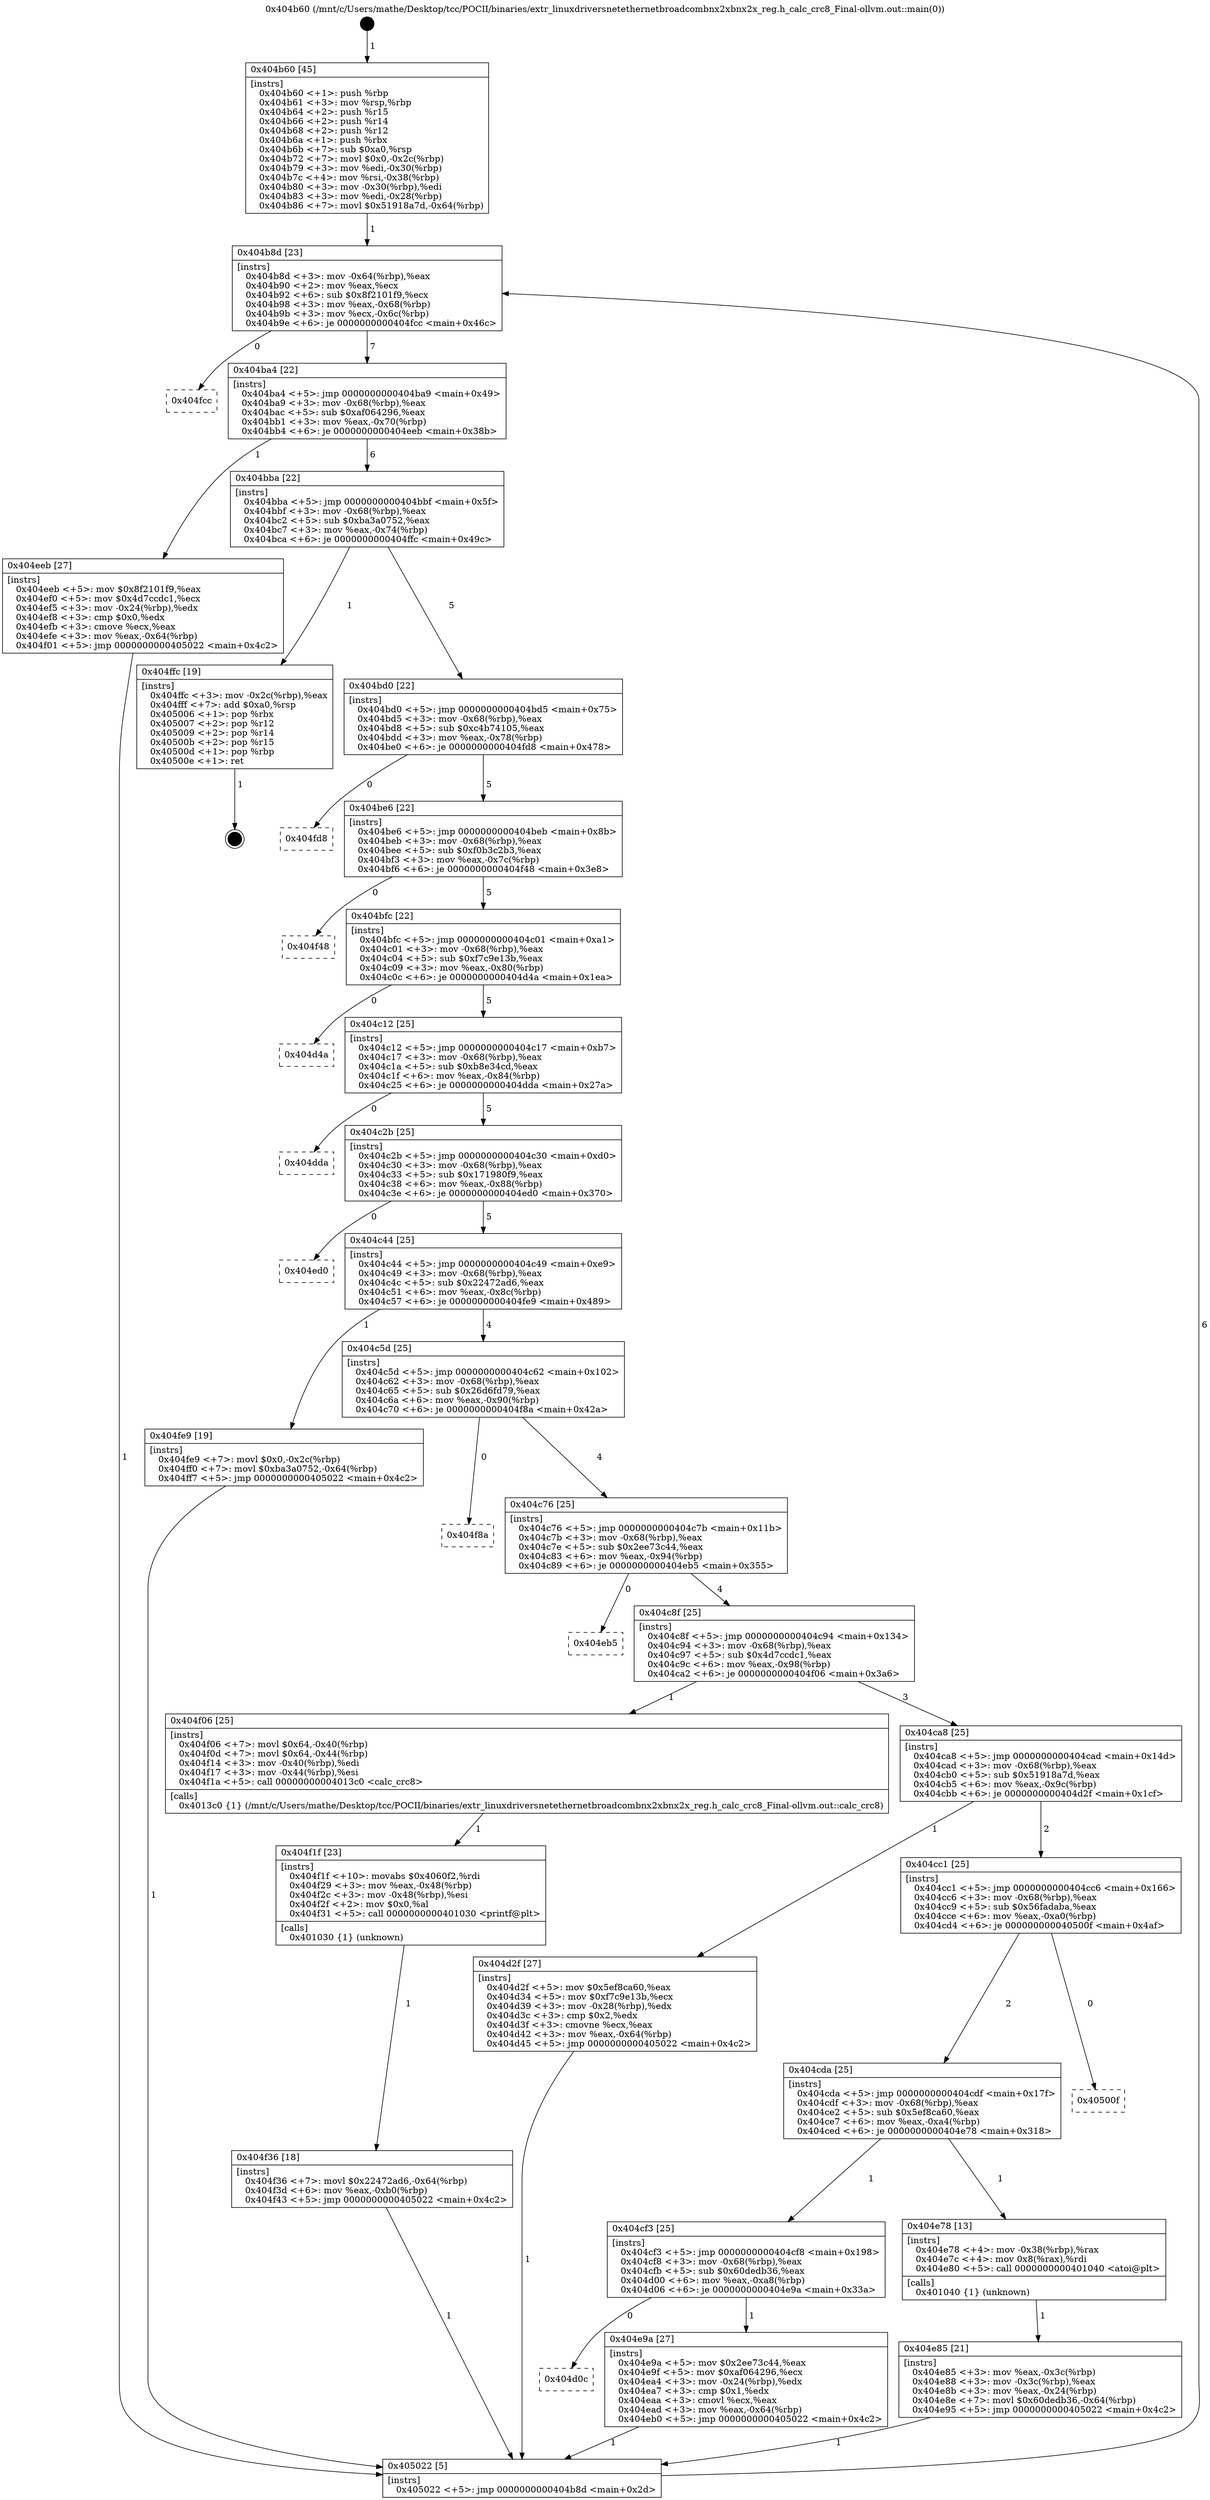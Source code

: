 digraph "0x404b60" {
  label = "0x404b60 (/mnt/c/Users/mathe/Desktop/tcc/POCII/binaries/extr_linuxdriversnetethernetbroadcombnx2xbnx2x_reg.h_calc_crc8_Final-ollvm.out::main(0))"
  labelloc = "t"
  node[shape=record]

  Entry [label="",width=0.3,height=0.3,shape=circle,fillcolor=black,style=filled]
  "0x404b8d" [label="{
     0x404b8d [23]\l
     | [instrs]\l
     &nbsp;&nbsp;0x404b8d \<+3\>: mov -0x64(%rbp),%eax\l
     &nbsp;&nbsp;0x404b90 \<+2\>: mov %eax,%ecx\l
     &nbsp;&nbsp;0x404b92 \<+6\>: sub $0x8f2101f9,%ecx\l
     &nbsp;&nbsp;0x404b98 \<+3\>: mov %eax,-0x68(%rbp)\l
     &nbsp;&nbsp;0x404b9b \<+3\>: mov %ecx,-0x6c(%rbp)\l
     &nbsp;&nbsp;0x404b9e \<+6\>: je 0000000000404fcc \<main+0x46c\>\l
  }"]
  "0x404fcc" [label="{
     0x404fcc\l
  }", style=dashed]
  "0x404ba4" [label="{
     0x404ba4 [22]\l
     | [instrs]\l
     &nbsp;&nbsp;0x404ba4 \<+5\>: jmp 0000000000404ba9 \<main+0x49\>\l
     &nbsp;&nbsp;0x404ba9 \<+3\>: mov -0x68(%rbp),%eax\l
     &nbsp;&nbsp;0x404bac \<+5\>: sub $0xaf064296,%eax\l
     &nbsp;&nbsp;0x404bb1 \<+3\>: mov %eax,-0x70(%rbp)\l
     &nbsp;&nbsp;0x404bb4 \<+6\>: je 0000000000404eeb \<main+0x38b\>\l
  }"]
  Exit [label="",width=0.3,height=0.3,shape=circle,fillcolor=black,style=filled,peripheries=2]
  "0x404eeb" [label="{
     0x404eeb [27]\l
     | [instrs]\l
     &nbsp;&nbsp;0x404eeb \<+5\>: mov $0x8f2101f9,%eax\l
     &nbsp;&nbsp;0x404ef0 \<+5\>: mov $0x4d7ccdc1,%ecx\l
     &nbsp;&nbsp;0x404ef5 \<+3\>: mov -0x24(%rbp),%edx\l
     &nbsp;&nbsp;0x404ef8 \<+3\>: cmp $0x0,%edx\l
     &nbsp;&nbsp;0x404efb \<+3\>: cmove %ecx,%eax\l
     &nbsp;&nbsp;0x404efe \<+3\>: mov %eax,-0x64(%rbp)\l
     &nbsp;&nbsp;0x404f01 \<+5\>: jmp 0000000000405022 \<main+0x4c2\>\l
  }"]
  "0x404bba" [label="{
     0x404bba [22]\l
     | [instrs]\l
     &nbsp;&nbsp;0x404bba \<+5\>: jmp 0000000000404bbf \<main+0x5f\>\l
     &nbsp;&nbsp;0x404bbf \<+3\>: mov -0x68(%rbp),%eax\l
     &nbsp;&nbsp;0x404bc2 \<+5\>: sub $0xba3a0752,%eax\l
     &nbsp;&nbsp;0x404bc7 \<+3\>: mov %eax,-0x74(%rbp)\l
     &nbsp;&nbsp;0x404bca \<+6\>: je 0000000000404ffc \<main+0x49c\>\l
  }"]
  "0x404f36" [label="{
     0x404f36 [18]\l
     | [instrs]\l
     &nbsp;&nbsp;0x404f36 \<+7\>: movl $0x22472ad6,-0x64(%rbp)\l
     &nbsp;&nbsp;0x404f3d \<+6\>: mov %eax,-0xb0(%rbp)\l
     &nbsp;&nbsp;0x404f43 \<+5\>: jmp 0000000000405022 \<main+0x4c2\>\l
  }"]
  "0x404ffc" [label="{
     0x404ffc [19]\l
     | [instrs]\l
     &nbsp;&nbsp;0x404ffc \<+3\>: mov -0x2c(%rbp),%eax\l
     &nbsp;&nbsp;0x404fff \<+7\>: add $0xa0,%rsp\l
     &nbsp;&nbsp;0x405006 \<+1\>: pop %rbx\l
     &nbsp;&nbsp;0x405007 \<+2\>: pop %r12\l
     &nbsp;&nbsp;0x405009 \<+2\>: pop %r14\l
     &nbsp;&nbsp;0x40500b \<+2\>: pop %r15\l
     &nbsp;&nbsp;0x40500d \<+1\>: pop %rbp\l
     &nbsp;&nbsp;0x40500e \<+1\>: ret\l
  }"]
  "0x404bd0" [label="{
     0x404bd0 [22]\l
     | [instrs]\l
     &nbsp;&nbsp;0x404bd0 \<+5\>: jmp 0000000000404bd5 \<main+0x75\>\l
     &nbsp;&nbsp;0x404bd5 \<+3\>: mov -0x68(%rbp),%eax\l
     &nbsp;&nbsp;0x404bd8 \<+5\>: sub $0xc4b74105,%eax\l
     &nbsp;&nbsp;0x404bdd \<+3\>: mov %eax,-0x78(%rbp)\l
     &nbsp;&nbsp;0x404be0 \<+6\>: je 0000000000404fd8 \<main+0x478\>\l
  }"]
  "0x404f1f" [label="{
     0x404f1f [23]\l
     | [instrs]\l
     &nbsp;&nbsp;0x404f1f \<+10\>: movabs $0x4060f2,%rdi\l
     &nbsp;&nbsp;0x404f29 \<+3\>: mov %eax,-0x48(%rbp)\l
     &nbsp;&nbsp;0x404f2c \<+3\>: mov -0x48(%rbp),%esi\l
     &nbsp;&nbsp;0x404f2f \<+2\>: mov $0x0,%al\l
     &nbsp;&nbsp;0x404f31 \<+5\>: call 0000000000401030 \<printf@plt\>\l
     | [calls]\l
     &nbsp;&nbsp;0x401030 \{1\} (unknown)\l
  }"]
  "0x404fd8" [label="{
     0x404fd8\l
  }", style=dashed]
  "0x404be6" [label="{
     0x404be6 [22]\l
     | [instrs]\l
     &nbsp;&nbsp;0x404be6 \<+5\>: jmp 0000000000404beb \<main+0x8b\>\l
     &nbsp;&nbsp;0x404beb \<+3\>: mov -0x68(%rbp),%eax\l
     &nbsp;&nbsp;0x404bee \<+5\>: sub $0xf0b3c2b3,%eax\l
     &nbsp;&nbsp;0x404bf3 \<+3\>: mov %eax,-0x7c(%rbp)\l
     &nbsp;&nbsp;0x404bf6 \<+6\>: je 0000000000404f48 \<main+0x3e8\>\l
  }"]
  "0x404d0c" [label="{
     0x404d0c\l
  }", style=dashed]
  "0x404f48" [label="{
     0x404f48\l
  }", style=dashed]
  "0x404bfc" [label="{
     0x404bfc [22]\l
     | [instrs]\l
     &nbsp;&nbsp;0x404bfc \<+5\>: jmp 0000000000404c01 \<main+0xa1\>\l
     &nbsp;&nbsp;0x404c01 \<+3\>: mov -0x68(%rbp),%eax\l
     &nbsp;&nbsp;0x404c04 \<+5\>: sub $0xf7c9e13b,%eax\l
     &nbsp;&nbsp;0x404c09 \<+3\>: mov %eax,-0x80(%rbp)\l
     &nbsp;&nbsp;0x404c0c \<+6\>: je 0000000000404d4a \<main+0x1ea\>\l
  }"]
  "0x404e9a" [label="{
     0x404e9a [27]\l
     | [instrs]\l
     &nbsp;&nbsp;0x404e9a \<+5\>: mov $0x2ee73c44,%eax\l
     &nbsp;&nbsp;0x404e9f \<+5\>: mov $0xaf064296,%ecx\l
     &nbsp;&nbsp;0x404ea4 \<+3\>: mov -0x24(%rbp),%edx\l
     &nbsp;&nbsp;0x404ea7 \<+3\>: cmp $0x1,%edx\l
     &nbsp;&nbsp;0x404eaa \<+3\>: cmovl %ecx,%eax\l
     &nbsp;&nbsp;0x404ead \<+3\>: mov %eax,-0x64(%rbp)\l
     &nbsp;&nbsp;0x404eb0 \<+5\>: jmp 0000000000405022 \<main+0x4c2\>\l
  }"]
  "0x404d4a" [label="{
     0x404d4a\l
  }", style=dashed]
  "0x404c12" [label="{
     0x404c12 [25]\l
     | [instrs]\l
     &nbsp;&nbsp;0x404c12 \<+5\>: jmp 0000000000404c17 \<main+0xb7\>\l
     &nbsp;&nbsp;0x404c17 \<+3\>: mov -0x68(%rbp),%eax\l
     &nbsp;&nbsp;0x404c1a \<+5\>: sub $0xb8e34cd,%eax\l
     &nbsp;&nbsp;0x404c1f \<+6\>: mov %eax,-0x84(%rbp)\l
     &nbsp;&nbsp;0x404c25 \<+6\>: je 0000000000404dda \<main+0x27a\>\l
  }"]
  "0x404e85" [label="{
     0x404e85 [21]\l
     | [instrs]\l
     &nbsp;&nbsp;0x404e85 \<+3\>: mov %eax,-0x3c(%rbp)\l
     &nbsp;&nbsp;0x404e88 \<+3\>: mov -0x3c(%rbp),%eax\l
     &nbsp;&nbsp;0x404e8b \<+3\>: mov %eax,-0x24(%rbp)\l
     &nbsp;&nbsp;0x404e8e \<+7\>: movl $0x60dedb36,-0x64(%rbp)\l
     &nbsp;&nbsp;0x404e95 \<+5\>: jmp 0000000000405022 \<main+0x4c2\>\l
  }"]
  "0x404dda" [label="{
     0x404dda\l
  }", style=dashed]
  "0x404c2b" [label="{
     0x404c2b [25]\l
     | [instrs]\l
     &nbsp;&nbsp;0x404c2b \<+5\>: jmp 0000000000404c30 \<main+0xd0\>\l
     &nbsp;&nbsp;0x404c30 \<+3\>: mov -0x68(%rbp),%eax\l
     &nbsp;&nbsp;0x404c33 \<+5\>: sub $0x171980f9,%eax\l
     &nbsp;&nbsp;0x404c38 \<+6\>: mov %eax,-0x88(%rbp)\l
     &nbsp;&nbsp;0x404c3e \<+6\>: je 0000000000404ed0 \<main+0x370\>\l
  }"]
  "0x404cf3" [label="{
     0x404cf3 [25]\l
     | [instrs]\l
     &nbsp;&nbsp;0x404cf3 \<+5\>: jmp 0000000000404cf8 \<main+0x198\>\l
     &nbsp;&nbsp;0x404cf8 \<+3\>: mov -0x68(%rbp),%eax\l
     &nbsp;&nbsp;0x404cfb \<+5\>: sub $0x60dedb36,%eax\l
     &nbsp;&nbsp;0x404d00 \<+6\>: mov %eax,-0xa8(%rbp)\l
     &nbsp;&nbsp;0x404d06 \<+6\>: je 0000000000404e9a \<main+0x33a\>\l
  }"]
  "0x404ed0" [label="{
     0x404ed0\l
  }", style=dashed]
  "0x404c44" [label="{
     0x404c44 [25]\l
     | [instrs]\l
     &nbsp;&nbsp;0x404c44 \<+5\>: jmp 0000000000404c49 \<main+0xe9\>\l
     &nbsp;&nbsp;0x404c49 \<+3\>: mov -0x68(%rbp),%eax\l
     &nbsp;&nbsp;0x404c4c \<+5\>: sub $0x22472ad6,%eax\l
     &nbsp;&nbsp;0x404c51 \<+6\>: mov %eax,-0x8c(%rbp)\l
     &nbsp;&nbsp;0x404c57 \<+6\>: je 0000000000404fe9 \<main+0x489\>\l
  }"]
  "0x404e78" [label="{
     0x404e78 [13]\l
     | [instrs]\l
     &nbsp;&nbsp;0x404e78 \<+4\>: mov -0x38(%rbp),%rax\l
     &nbsp;&nbsp;0x404e7c \<+4\>: mov 0x8(%rax),%rdi\l
     &nbsp;&nbsp;0x404e80 \<+5\>: call 0000000000401040 \<atoi@plt\>\l
     | [calls]\l
     &nbsp;&nbsp;0x401040 \{1\} (unknown)\l
  }"]
  "0x404fe9" [label="{
     0x404fe9 [19]\l
     | [instrs]\l
     &nbsp;&nbsp;0x404fe9 \<+7\>: movl $0x0,-0x2c(%rbp)\l
     &nbsp;&nbsp;0x404ff0 \<+7\>: movl $0xba3a0752,-0x64(%rbp)\l
     &nbsp;&nbsp;0x404ff7 \<+5\>: jmp 0000000000405022 \<main+0x4c2\>\l
  }"]
  "0x404c5d" [label="{
     0x404c5d [25]\l
     | [instrs]\l
     &nbsp;&nbsp;0x404c5d \<+5\>: jmp 0000000000404c62 \<main+0x102\>\l
     &nbsp;&nbsp;0x404c62 \<+3\>: mov -0x68(%rbp),%eax\l
     &nbsp;&nbsp;0x404c65 \<+5\>: sub $0x26d6fd79,%eax\l
     &nbsp;&nbsp;0x404c6a \<+6\>: mov %eax,-0x90(%rbp)\l
     &nbsp;&nbsp;0x404c70 \<+6\>: je 0000000000404f8a \<main+0x42a\>\l
  }"]
  "0x404cda" [label="{
     0x404cda [25]\l
     | [instrs]\l
     &nbsp;&nbsp;0x404cda \<+5\>: jmp 0000000000404cdf \<main+0x17f\>\l
     &nbsp;&nbsp;0x404cdf \<+3\>: mov -0x68(%rbp),%eax\l
     &nbsp;&nbsp;0x404ce2 \<+5\>: sub $0x5ef8ca60,%eax\l
     &nbsp;&nbsp;0x404ce7 \<+6\>: mov %eax,-0xa4(%rbp)\l
     &nbsp;&nbsp;0x404ced \<+6\>: je 0000000000404e78 \<main+0x318\>\l
  }"]
  "0x404f8a" [label="{
     0x404f8a\l
  }", style=dashed]
  "0x404c76" [label="{
     0x404c76 [25]\l
     | [instrs]\l
     &nbsp;&nbsp;0x404c76 \<+5\>: jmp 0000000000404c7b \<main+0x11b\>\l
     &nbsp;&nbsp;0x404c7b \<+3\>: mov -0x68(%rbp),%eax\l
     &nbsp;&nbsp;0x404c7e \<+5\>: sub $0x2ee73c44,%eax\l
     &nbsp;&nbsp;0x404c83 \<+6\>: mov %eax,-0x94(%rbp)\l
     &nbsp;&nbsp;0x404c89 \<+6\>: je 0000000000404eb5 \<main+0x355\>\l
  }"]
  "0x40500f" [label="{
     0x40500f\l
  }", style=dashed]
  "0x404eb5" [label="{
     0x404eb5\l
  }", style=dashed]
  "0x404c8f" [label="{
     0x404c8f [25]\l
     | [instrs]\l
     &nbsp;&nbsp;0x404c8f \<+5\>: jmp 0000000000404c94 \<main+0x134\>\l
     &nbsp;&nbsp;0x404c94 \<+3\>: mov -0x68(%rbp),%eax\l
     &nbsp;&nbsp;0x404c97 \<+5\>: sub $0x4d7ccdc1,%eax\l
     &nbsp;&nbsp;0x404c9c \<+6\>: mov %eax,-0x98(%rbp)\l
     &nbsp;&nbsp;0x404ca2 \<+6\>: je 0000000000404f06 \<main+0x3a6\>\l
  }"]
  "0x404b60" [label="{
     0x404b60 [45]\l
     | [instrs]\l
     &nbsp;&nbsp;0x404b60 \<+1\>: push %rbp\l
     &nbsp;&nbsp;0x404b61 \<+3\>: mov %rsp,%rbp\l
     &nbsp;&nbsp;0x404b64 \<+2\>: push %r15\l
     &nbsp;&nbsp;0x404b66 \<+2\>: push %r14\l
     &nbsp;&nbsp;0x404b68 \<+2\>: push %r12\l
     &nbsp;&nbsp;0x404b6a \<+1\>: push %rbx\l
     &nbsp;&nbsp;0x404b6b \<+7\>: sub $0xa0,%rsp\l
     &nbsp;&nbsp;0x404b72 \<+7\>: movl $0x0,-0x2c(%rbp)\l
     &nbsp;&nbsp;0x404b79 \<+3\>: mov %edi,-0x30(%rbp)\l
     &nbsp;&nbsp;0x404b7c \<+4\>: mov %rsi,-0x38(%rbp)\l
     &nbsp;&nbsp;0x404b80 \<+3\>: mov -0x30(%rbp),%edi\l
     &nbsp;&nbsp;0x404b83 \<+3\>: mov %edi,-0x28(%rbp)\l
     &nbsp;&nbsp;0x404b86 \<+7\>: movl $0x51918a7d,-0x64(%rbp)\l
  }"]
  "0x404f06" [label="{
     0x404f06 [25]\l
     | [instrs]\l
     &nbsp;&nbsp;0x404f06 \<+7\>: movl $0x64,-0x40(%rbp)\l
     &nbsp;&nbsp;0x404f0d \<+7\>: movl $0x64,-0x44(%rbp)\l
     &nbsp;&nbsp;0x404f14 \<+3\>: mov -0x40(%rbp),%edi\l
     &nbsp;&nbsp;0x404f17 \<+3\>: mov -0x44(%rbp),%esi\l
     &nbsp;&nbsp;0x404f1a \<+5\>: call 00000000004013c0 \<calc_crc8\>\l
     | [calls]\l
     &nbsp;&nbsp;0x4013c0 \{1\} (/mnt/c/Users/mathe/Desktop/tcc/POCII/binaries/extr_linuxdriversnetethernetbroadcombnx2xbnx2x_reg.h_calc_crc8_Final-ollvm.out::calc_crc8)\l
  }"]
  "0x404ca8" [label="{
     0x404ca8 [25]\l
     | [instrs]\l
     &nbsp;&nbsp;0x404ca8 \<+5\>: jmp 0000000000404cad \<main+0x14d\>\l
     &nbsp;&nbsp;0x404cad \<+3\>: mov -0x68(%rbp),%eax\l
     &nbsp;&nbsp;0x404cb0 \<+5\>: sub $0x51918a7d,%eax\l
     &nbsp;&nbsp;0x404cb5 \<+6\>: mov %eax,-0x9c(%rbp)\l
     &nbsp;&nbsp;0x404cbb \<+6\>: je 0000000000404d2f \<main+0x1cf\>\l
  }"]
  "0x405022" [label="{
     0x405022 [5]\l
     | [instrs]\l
     &nbsp;&nbsp;0x405022 \<+5\>: jmp 0000000000404b8d \<main+0x2d\>\l
  }"]
  "0x404d2f" [label="{
     0x404d2f [27]\l
     | [instrs]\l
     &nbsp;&nbsp;0x404d2f \<+5\>: mov $0x5ef8ca60,%eax\l
     &nbsp;&nbsp;0x404d34 \<+5\>: mov $0xf7c9e13b,%ecx\l
     &nbsp;&nbsp;0x404d39 \<+3\>: mov -0x28(%rbp),%edx\l
     &nbsp;&nbsp;0x404d3c \<+3\>: cmp $0x2,%edx\l
     &nbsp;&nbsp;0x404d3f \<+3\>: cmovne %ecx,%eax\l
     &nbsp;&nbsp;0x404d42 \<+3\>: mov %eax,-0x64(%rbp)\l
     &nbsp;&nbsp;0x404d45 \<+5\>: jmp 0000000000405022 \<main+0x4c2\>\l
  }"]
  "0x404cc1" [label="{
     0x404cc1 [25]\l
     | [instrs]\l
     &nbsp;&nbsp;0x404cc1 \<+5\>: jmp 0000000000404cc6 \<main+0x166\>\l
     &nbsp;&nbsp;0x404cc6 \<+3\>: mov -0x68(%rbp),%eax\l
     &nbsp;&nbsp;0x404cc9 \<+5\>: sub $0x56fadaba,%eax\l
     &nbsp;&nbsp;0x404cce \<+6\>: mov %eax,-0xa0(%rbp)\l
     &nbsp;&nbsp;0x404cd4 \<+6\>: je 000000000040500f \<main+0x4af\>\l
  }"]
  Entry -> "0x404b60" [label=" 1"]
  "0x404b8d" -> "0x404fcc" [label=" 0"]
  "0x404b8d" -> "0x404ba4" [label=" 7"]
  "0x404ffc" -> Exit [label=" 1"]
  "0x404ba4" -> "0x404eeb" [label=" 1"]
  "0x404ba4" -> "0x404bba" [label=" 6"]
  "0x404fe9" -> "0x405022" [label=" 1"]
  "0x404bba" -> "0x404ffc" [label=" 1"]
  "0x404bba" -> "0x404bd0" [label=" 5"]
  "0x404f36" -> "0x405022" [label=" 1"]
  "0x404bd0" -> "0x404fd8" [label=" 0"]
  "0x404bd0" -> "0x404be6" [label=" 5"]
  "0x404f1f" -> "0x404f36" [label=" 1"]
  "0x404be6" -> "0x404f48" [label=" 0"]
  "0x404be6" -> "0x404bfc" [label=" 5"]
  "0x404f06" -> "0x404f1f" [label=" 1"]
  "0x404bfc" -> "0x404d4a" [label=" 0"]
  "0x404bfc" -> "0x404c12" [label=" 5"]
  "0x404eeb" -> "0x405022" [label=" 1"]
  "0x404c12" -> "0x404dda" [label=" 0"]
  "0x404c12" -> "0x404c2b" [label=" 5"]
  "0x404cf3" -> "0x404d0c" [label=" 0"]
  "0x404c2b" -> "0x404ed0" [label=" 0"]
  "0x404c2b" -> "0x404c44" [label=" 5"]
  "0x404cf3" -> "0x404e9a" [label=" 1"]
  "0x404c44" -> "0x404fe9" [label=" 1"]
  "0x404c44" -> "0x404c5d" [label=" 4"]
  "0x404e9a" -> "0x405022" [label=" 1"]
  "0x404c5d" -> "0x404f8a" [label=" 0"]
  "0x404c5d" -> "0x404c76" [label=" 4"]
  "0x404e78" -> "0x404e85" [label=" 1"]
  "0x404c76" -> "0x404eb5" [label=" 0"]
  "0x404c76" -> "0x404c8f" [label=" 4"]
  "0x404cda" -> "0x404cf3" [label=" 1"]
  "0x404c8f" -> "0x404f06" [label=" 1"]
  "0x404c8f" -> "0x404ca8" [label=" 3"]
  "0x404e85" -> "0x405022" [label=" 1"]
  "0x404ca8" -> "0x404d2f" [label=" 1"]
  "0x404ca8" -> "0x404cc1" [label=" 2"]
  "0x404d2f" -> "0x405022" [label=" 1"]
  "0x404b60" -> "0x404b8d" [label=" 1"]
  "0x405022" -> "0x404b8d" [label=" 6"]
  "0x404cda" -> "0x404e78" [label=" 1"]
  "0x404cc1" -> "0x40500f" [label=" 0"]
  "0x404cc1" -> "0x404cda" [label=" 2"]
}
